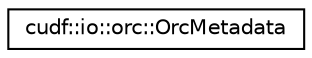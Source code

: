 digraph "Graphical Class Hierarchy"
{
  edge [fontname="Helvetica",fontsize="10",labelfontname="Helvetica",labelfontsize="10"];
  node [fontname="Helvetica",fontsize="10",shape=record];
  rankdir="LR";
  Node0 [label="cudf::io::orc::OrcMetadata",height=0.2,width=0.4,color="black", fillcolor="white", style="filled",URL="$classcudf_1_1io_1_1orc_1_1OrcMetadata.html",tooltip="A helper class for ORC file metadata. Provides some additional convenience methods for initializing a..."];
}
